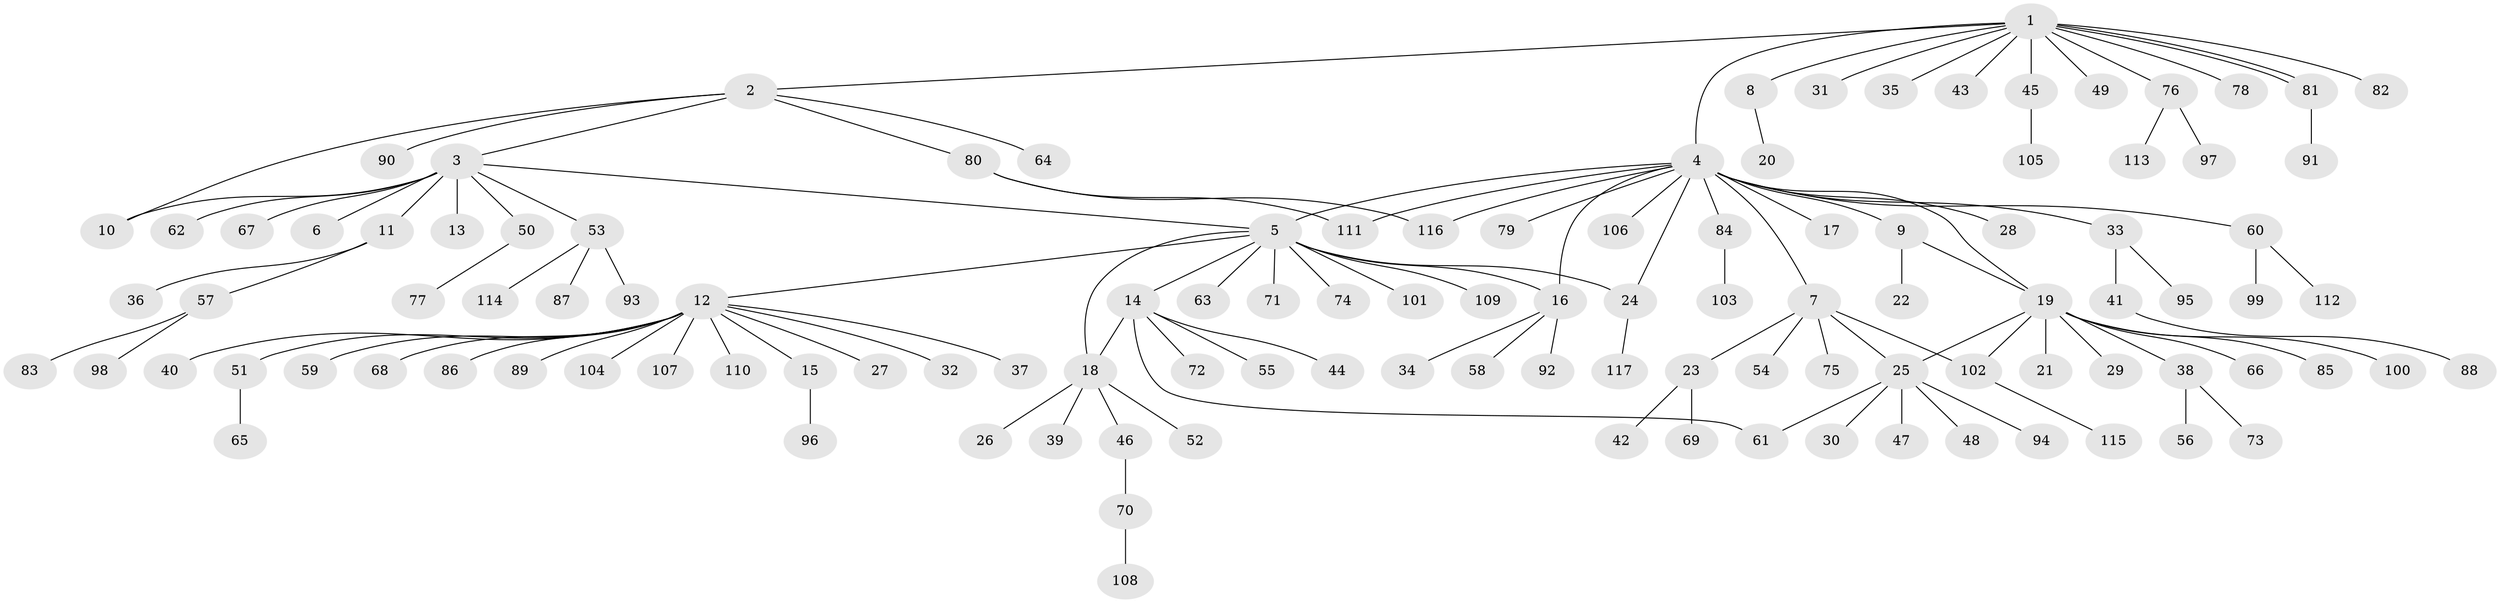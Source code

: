 // coarse degree distribution, {20: 0.021739130434782608, 4: 0.08695652173913043, 1: 0.782608695652174, 2: 0.06521739130434782, 5: 0.021739130434782608, 13: 0.021739130434782608}
// Generated by graph-tools (version 1.1) at 2025/51/03/04/25 21:51:20]
// undirected, 117 vertices, 128 edges
graph export_dot {
graph [start="1"]
  node [color=gray90,style=filled];
  1;
  2;
  3;
  4;
  5;
  6;
  7;
  8;
  9;
  10;
  11;
  12;
  13;
  14;
  15;
  16;
  17;
  18;
  19;
  20;
  21;
  22;
  23;
  24;
  25;
  26;
  27;
  28;
  29;
  30;
  31;
  32;
  33;
  34;
  35;
  36;
  37;
  38;
  39;
  40;
  41;
  42;
  43;
  44;
  45;
  46;
  47;
  48;
  49;
  50;
  51;
  52;
  53;
  54;
  55;
  56;
  57;
  58;
  59;
  60;
  61;
  62;
  63;
  64;
  65;
  66;
  67;
  68;
  69;
  70;
  71;
  72;
  73;
  74;
  75;
  76;
  77;
  78;
  79;
  80;
  81;
  82;
  83;
  84;
  85;
  86;
  87;
  88;
  89;
  90;
  91;
  92;
  93;
  94;
  95;
  96;
  97;
  98;
  99;
  100;
  101;
  102;
  103;
  104;
  105;
  106;
  107;
  108;
  109;
  110;
  111;
  112;
  113;
  114;
  115;
  116;
  117;
  1 -- 2;
  1 -- 4;
  1 -- 8;
  1 -- 31;
  1 -- 35;
  1 -- 43;
  1 -- 45;
  1 -- 49;
  1 -- 76;
  1 -- 78;
  1 -- 81;
  1 -- 81;
  1 -- 82;
  2 -- 3;
  2 -- 10;
  2 -- 64;
  2 -- 80;
  2 -- 90;
  3 -- 5;
  3 -- 6;
  3 -- 10;
  3 -- 11;
  3 -- 13;
  3 -- 50;
  3 -- 53;
  3 -- 62;
  3 -- 67;
  4 -- 5;
  4 -- 7;
  4 -- 9;
  4 -- 16;
  4 -- 17;
  4 -- 19;
  4 -- 24;
  4 -- 28;
  4 -- 33;
  4 -- 60;
  4 -- 79;
  4 -- 84;
  4 -- 106;
  4 -- 111;
  4 -- 116;
  5 -- 12;
  5 -- 14;
  5 -- 16;
  5 -- 18;
  5 -- 24;
  5 -- 63;
  5 -- 71;
  5 -- 74;
  5 -- 101;
  5 -- 109;
  7 -- 23;
  7 -- 25;
  7 -- 54;
  7 -- 75;
  7 -- 102;
  8 -- 20;
  9 -- 19;
  9 -- 22;
  11 -- 36;
  11 -- 57;
  12 -- 15;
  12 -- 27;
  12 -- 32;
  12 -- 37;
  12 -- 40;
  12 -- 51;
  12 -- 59;
  12 -- 68;
  12 -- 86;
  12 -- 89;
  12 -- 104;
  12 -- 107;
  12 -- 110;
  14 -- 18;
  14 -- 44;
  14 -- 55;
  14 -- 61;
  14 -- 72;
  15 -- 96;
  16 -- 34;
  16 -- 58;
  16 -- 92;
  18 -- 26;
  18 -- 39;
  18 -- 46;
  18 -- 52;
  19 -- 21;
  19 -- 25;
  19 -- 29;
  19 -- 38;
  19 -- 66;
  19 -- 85;
  19 -- 100;
  19 -- 102;
  23 -- 42;
  23 -- 69;
  24 -- 117;
  25 -- 30;
  25 -- 47;
  25 -- 48;
  25 -- 61;
  25 -- 94;
  33 -- 41;
  33 -- 95;
  38 -- 56;
  38 -- 73;
  41 -- 88;
  45 -- 105;
  46 -- 70;
  50 -- 77;
  51 -- 65;
  53 -- 87;
  53 -- 93;
  53 -- 114;
  57 -- 83;
  57 -- 98;
  60 -- 99;
  60 -- 112;
  70 -- 108;
  76 -- 97;
  76 -- 113;
  80 -- 111;
  80 -- 116;
  81 -- 91;
  84 -- 103;
  102 -- 115;
}
